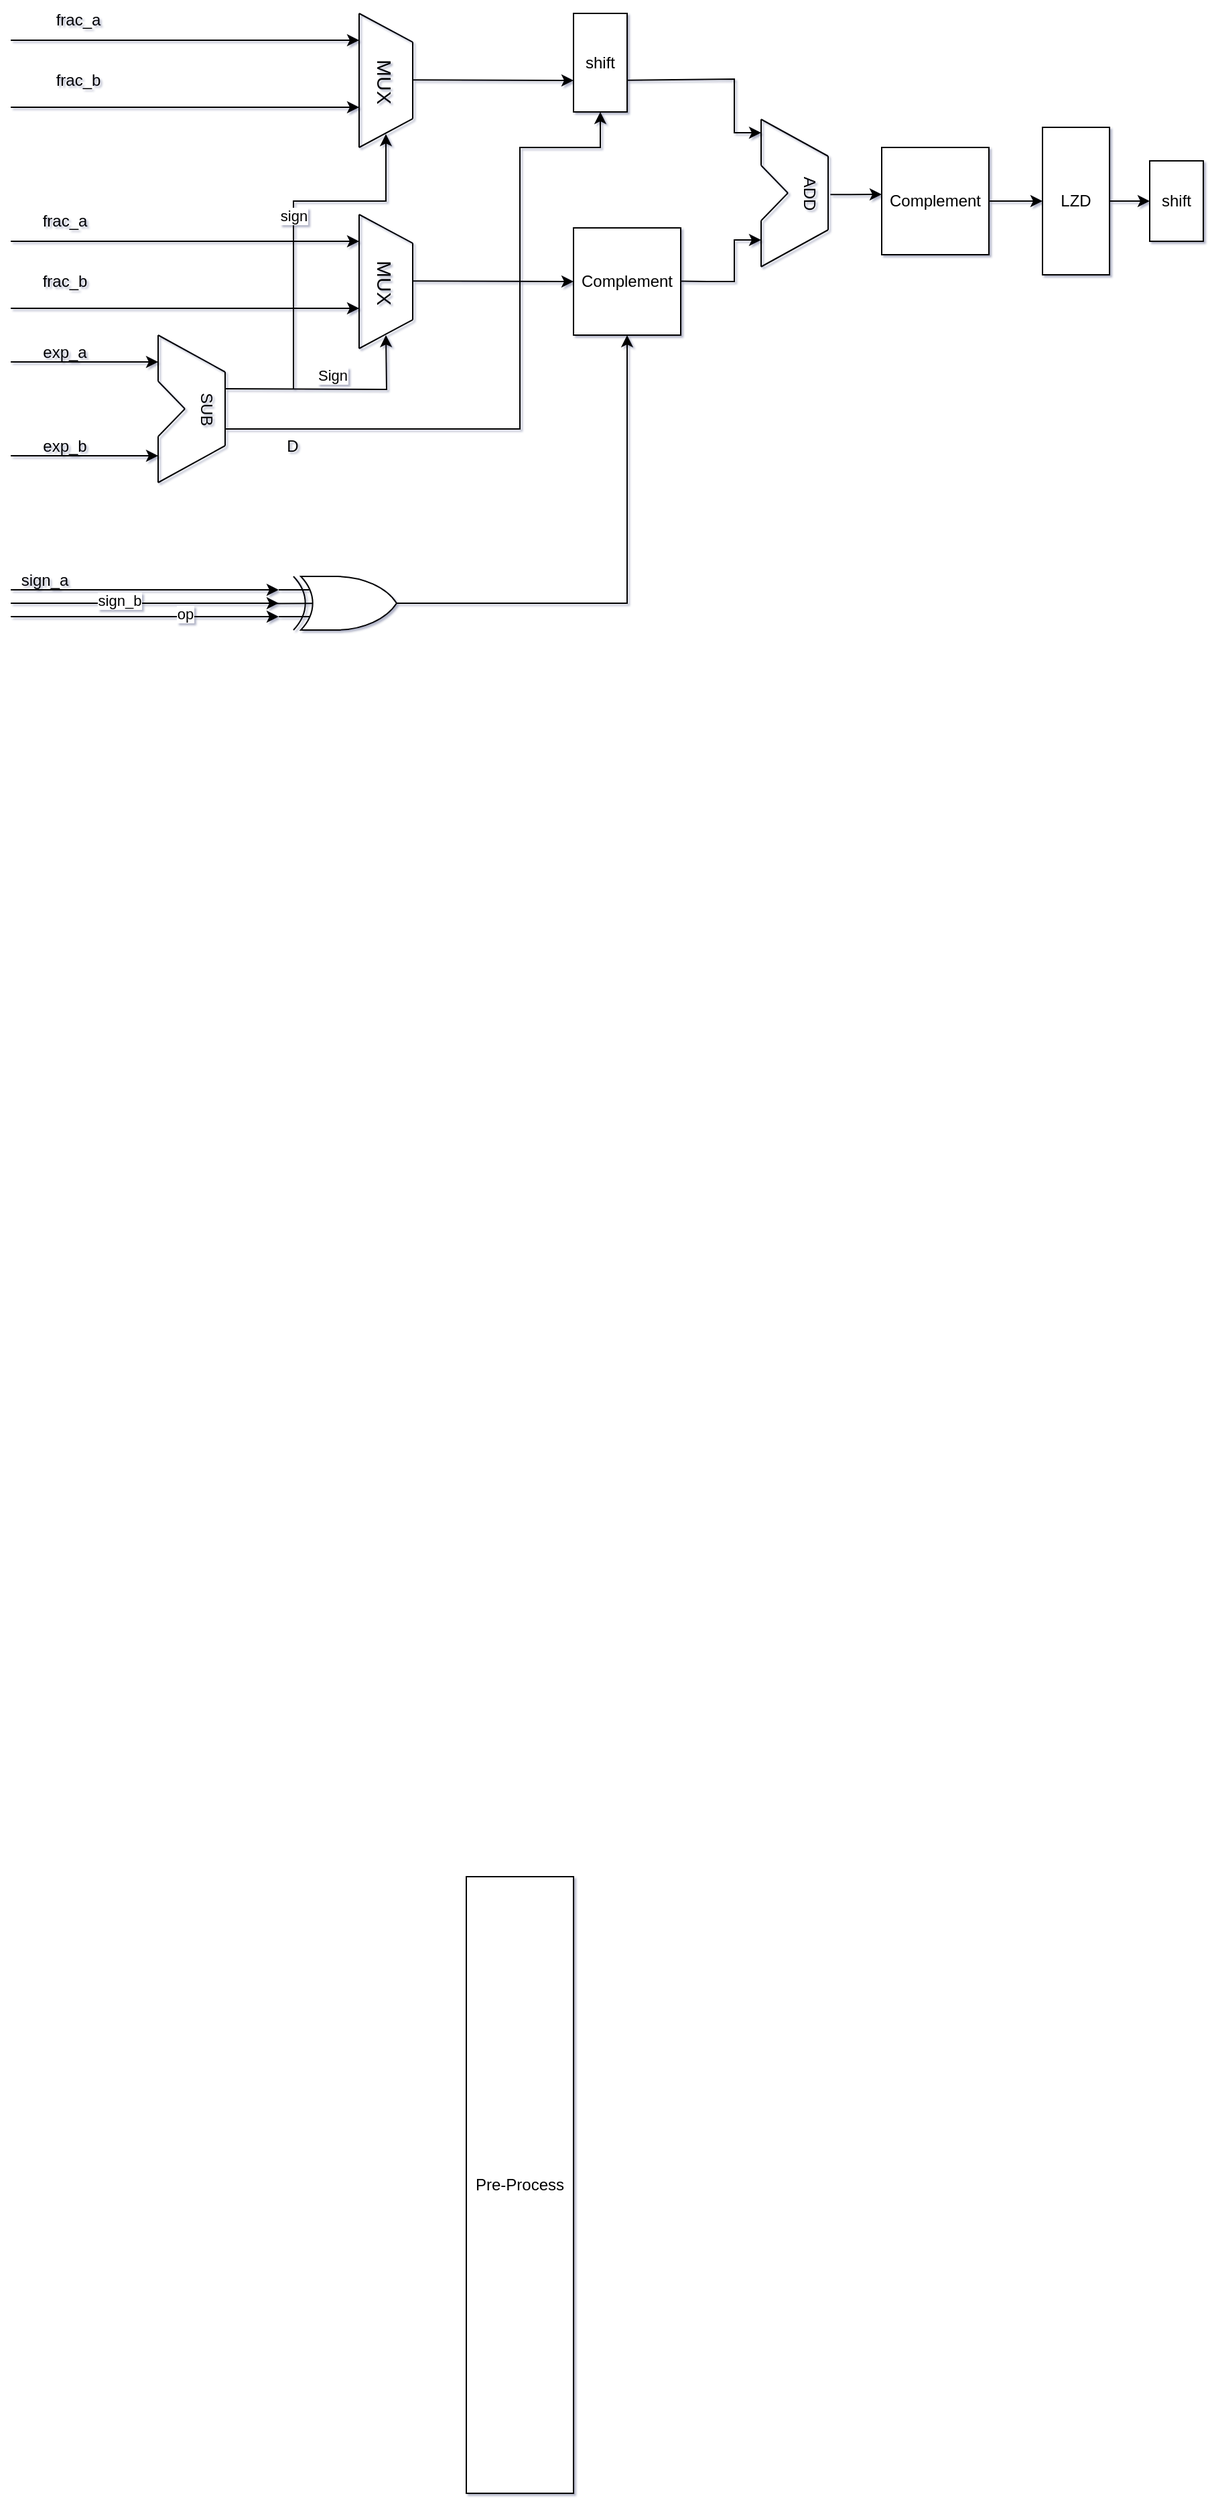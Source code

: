 <mxfile version="22.1.2" type="device">
  <diagram id="Veo9nSYYzP6D0tlLbmu8" name="第 1 页">
    <mxGraphModel dx="1420" dy="829" grid="1" gridSize="10" guides="1" tooltips="1" connect="1" arrows="1" fold="1" page="1" pageScale="1" pageWidth="2339" pageHeight="3300" background="#ffffff" math="0" shadow="1">
      <root>
        <mxCell id="0" />
        <mxCell id="1" parent="0" />
        <mxCell id="_iO_yhp-t2HHhwFX2R3x-111" value="" style="group" parent="1" vertex="1" connectable="0">
          <mxGeometry x="480" y="160" width="890" height="470" as="geometry" />
        </mxCell>
        <mxCell id="_iO_yhp-t2HHhwFX2R3x-102" value="" style="group" parent="_iO_yhp-t2HHhwFX2R3x-111" vertex="1" connectable="0">
          <mxGeometry width="890" height="470" as="geometry" />
        </mxCell>
        <mxCell id="_iO_yhp-t2HHhwFX2R3x-8" value="" style="group" parent="_iO_yhp-t2HHhwFX2R3x-102" vertex="1" connectable="0">
          <mxGeometry x="110" y="250" width="61" height="110" as="geometry" />
        </mxCell>
        <mxCell id="_iO_yhp-t2HHhwFX2R3x-9" value="" style="endArrow=none;html=1;rounded=0;" parent="_iO_yhp-t2HHhwFX2R3x-8" edge="1">
          <mxGeometry width="50" height="50" relative="1" as="geometry">
            <mxPoint as="sourcePoint" />
            <mxPoint x="50" y="27.5" as="targetPoint" />
          </mxGeometry>
        </mxCell>
        <mxCell id="_iO_yhp-t2HHhwFX2R3x-10" value="" style="endArrow=none;html=1;rounded=0;" parent="_iO_yhp-t2HHhwFX2R3x-8" edge="1">
          <mxGeometry width="50" height="50" relative="1" as="geometry">
            <mxPoint x="50" y="82.5" as="sourcePoint" />
            <mxPoint x="50" y="27.5" as="targetPoint" />
          </mxGeometry>
        </mxCell>
        <mxCell id="_iO_yhp-t2HHhwFX2R3x-11" value="" style="endArrow=none;html=1;rounded=0;" parent="_iO_yhp-t2HHhwFX2R3x-8" edge="1">
          <mxGeometry width="50" height="50" relative="1" as="geometry">
            <mxPoint y="34.375" as="sourcePoint" />
            <mxPoint as="targetPoint" />
          </mxGeometry>
        </mxCell>
        <mxCell id="_iO_yhp-t2HHhwFX2R3x-12" value="" style="endArrow=none;html=1;rounded=0;" parent="_iO_yhp-t2HHhwFX2R3x-8" edge="1">
          <mxGeometry width="50" height="50" relative="1" as="geometry">
            <mxPoint y="110" as="sourcePoint" />
            <mxPoint y="75.625" as="targetPoint" />
          </mxGeometry>
        </mxCell>
        <mxCell id="_iO_yhp-t2HHhwFX2R3x-13" value="" style="endArrow=none;html=1;rounded=0;" parent="_iO_yhp-t2HHhwFX2R3x-8" edge="1">
          <mxGeometry width="50" height="50" relative="1" as="geometry">
            <mxPoint y="110" as="sourcePoint" />
            <mxPoint x="50" y="82.5" as="targetPoint" />
          </mxGeometry>
        </mxCell>
        <mxCell id="_iO_yhp-t2HHhwFX2R3x-14" value="" style="endArrow=none;html=1;rounded=0;" parent="_iO_yhp-t2HHhwFX2R3x-8" edge="1">
          <mxGeometry width="50" height="50" relative="1" as="geometry">
            <mxPoint y="75.625" as="sourcePoint" />
            <mxPoint x="20" y="55" as="targetPoint" />
          </mxGeometry>
        </mxCell>
        <mxCell id="_iO_yhp-t2HHhwFX2R3x-15" value="" style="endArrow=none;html=1;rounded=0;" parent="_iO_yhp-t2HHhwFX2R3x-8" edge="1">
          <mxGeometry width="50" height="50" relative="1" as="geometry">
            <mxPoint y="34.375" as="sourcePoint" />
            <mxPoint x="20" y="55" as="targetPoint" />
          </mxGeometry>
        </mxCell>
        <mxCell id="_iO_yhp-t2HHhwFX2R3x-16" value="SUB" style="text;html=1;align=center;verticalAlign=middle;resizable=0;points=[];autosize=1;strokeColor=none;fillColor=none;rotation=90;" parent="_iO_yhp-t2HHhwFX2R3x-8" vertex="1">
          <mxGeometry x="11" y="40" width="50" height="30" as="geometry" />
        </mxCell>
        <mxCell id="_iO_yhp-t2HHhwFX2R3x-23" value="" style="group" parent="_iO_yhp-t2HHhwFX2R3x-102" vertex="1" connectable="0">
          <mxGeometry x="260" y="160" width="40" height="100" as="geometry" />
        </mxCell>
        <mxCell id="_iO_yhp-t2HHhwFX2R3x-24" value="" style="endArrow=none;html=1;rounded=0;" parent="_iO_yhp-t2HHhwFX2R3x-23" edge="1">
          <mxGeometry width="50" height="50" relative="1" as="geometry">
            <mxPoint as="sourcePoint" />
            <mxPoint x="40" y="21.429" as="targetPoint" />
          </mxGeometry>
        </mxCell>
        <mxCell id="_iO_yhp-t2HHhwFX2R3x-25" value="" style="endArrow=none;html=1;rounded=0;" parent="_iO_yhp-t2HHhwFX2R3x-23" edge="1">
          <mxGeometry width="50" height="50" relative="1" as="geometry">
            <mxPoint x="40" y="21.429" as="sourcePoint" />
            <mxPoint x="40" y="78.571" as="targetPoint" />
          </mxGeometry>
        </mxCell>
        <mxCell id="_iO_yhp-t2HHhwFX2R3x-26" value="" style="endArrow=none;html=1;rounded=0;" parent="_iO_yhp-t2HHhwFX2R3x-23" edge="1">
          <mxGeometry width="50" height="50" relative="1" as="geometry">
            <mxPoint x="40" y="78.571" as="sourcePoint" />
            <mxPoint y="100" as="targetPoint" />
          </mxGeometry>
        </mxCell>
        <mxCell id="_iO_yhp-t2HHhwFX2R3x-27" value="" style="endArrow=none;html=1;rounded=0;" parent="_iO_yhp-t2HHhwFX2R3x-23" edge="1">
          <mxGeometry width="50" height="50" relative="1" as="geometry">
            <mxPoint as="sourcePoint" />
            <mxPoint y="100" as="targetPoint" />
          </mxGeometry>
        </mxCell>
        <mxCell id="_iO_yhp-t2HHhwFX2R3x-28" value="&lt;font style=&quot;font-size: 15px;&quot;&gt;MUX&lt;/font&gt;" style="text;html=1;align=center;verticalAlign=middle;resizable=0;points=[];autosize=1;strokeColor=none;fillColor=none;strokeWidth=4;rotation=90;" parent="_iO_yhp-t2HHhwFX2R3x-23" vertex="1">
          <mxGeometry x="-10" y="35.714" width="60" height="30" as="geometry" />
        </mxCell>
        <mxCell id="_iO_yhp-t2HHhwFX2R3x-38" value="Sign" style="edgeStyle=orthogonalEdgeStyle;orthogonalLoop=1;jettySize=auto;html=1;rounded=0;" parent="_iO_yhp-t2HHhwFX2R3x-102" edge="1">
          <mxGeometry x="-0.007" y="10" width="80" relative="1" as="geometry">
            <mxPoint x="160" y="290" as="sourcePoint" />
            <mxPoint x="280" y="250" as="targetPoint" />
            <mxPoint as="offset" />
          </mxGeometry>
        </mxCell>
        <mxCell id="_iO_yhp-t2HHhwFX2R3x-42" value="sign" style="edgeStyle=elbowEdgeStyle;orthogonalLoop=1;jettySize=auto;html=1;rounded=0;elbow=vertical;" parent="_iO_yhp-t2HHhwFX2R3x-102" edge="1">
          <mxGeometry width="80" relative="1" as="geometry">
            <mxPoint x="211" y="290" as="sourcePoint" />
            <mxPoint x="280" y="100" as="targetPoint" />
            <Array as="points">
              <mxPoint x="240" y="150" />
            </Array>
          </mxGeometry>
        </mxCell>
        <mxCell id="_iO_yhp-t2HHhwFX2R3x-44" value="" style="group" parent="_iO_yhp-t2HHhwFX2R3x-102" vertex="1" connectable="0">
          <mxGeometry x="260" y="10" width="40" height="100" as="geometry" />
        </mxCell>
        <mxCell id="_iO_yhp-t2HHhwFX2R3x-45" value="" style="endArrow=none;html=1;rounded=0;" parent="_iO_yhp-t2HHhwFX2R3x-44" edge="1">
          <mxGeometry width="50" height="50" relative="1" as="geometry">
            <mxPoint as="sourcePoint" />
            <mxPoint x="40" y="21.429" as="targetPoint" />
          </mxGeometry>
        </mxCell>
        <mxCell id="_iO_yhp-t2HHhwFX2R3x-46" value="" style="endArrow=none;html=1;rounded=0;" parent="_iO_yhp-t2HHhwFX2R3x-44" edge="1">
          <mxGeometry width="50" height="50" relative="1" as="geometry">
            <mxPoint x="40" y="21.429" as="sourcePoint" />
            <mxPoint x="40" y="78.571" as="targetPoint" />
          </mxGeometry>
        </mxCell>
        <mxCell id="_iO_yhp-t2HHhwFX2R3x-47" value="" style="endArrow=none;html=1;rounded=0;" parent="_iO_yhp-t2HHhwFX2R3x-44" edge="1">
          <mxGeometry width="50" height="50" relative="1" as="geometry">
            <mxPoint x="40" y="78.571" as="sourcePoint" />
            <mxPoint y="100" as="targetPoint" />
          </mxGeometry>
        </mxCell>
        <mxCell id="_iO_yhp-t2HHhwFX2R3x-48" value="" style="endArrow=none;html=1;rounded=0;" parent="_iO_yhp-t2HHhwFX2R3x-44" edge="1">
          <mxGeometry width="50" height="50" relative="1" as="geometry">
            <mxPoint as="sourcePoint" />
            <mxPoint y="100" as="targetPoint" />
          </mxGeometry>
        </mxCell>
        <mxCell id="_iO_yhp-t2HHhwFX2R3x-49" value="&lt;font style=&quot;font-size: 15px;&quot;&gt;MUX&lt;/font&gt;" style="text;html=1;align=center;verticalAlign=middle;resizable=0;points=[];autosize=1;strokeColor=none;fillColor=none;strokeWidth=4;rotation=90;" parent="_iO_yhp-t2HHhwFX2R3x-44" vertex="1">
          <mxGeometry x="-10" y="35.714" width="60" height="30" as="geometry" />
        </mxCell>
        <mxCell id="_iO_yhp-t2HHhwFX2R3x-53" value="" style="edgeStyle=none;orthogonalLoop=1;jettySize=auto;html=1;rounded=0;" parent="_iO_yhp-t2HHhwFX2R3x-102" edge="1">
          <mxGeometry width="80" relative="1" as="geometry">
            <mxPoint y="30" as="sourcePoint" />
            <mxPoint x="260" y="30" as="targetPoint" />
            <Array as="points" />
          </mxGeometry>
        </mxCell>
        <mxCell id="_iO_yhp-t2HHhwFX2R3x-54" value="" style="edgeStyle=none;orthogonalLoop=1;jettySize=auto;html=1;rounded=0;" parent="_iO_yhp-t2HHhwFX2R3x-102" edge="1">
          <mxGeometry width="80" relative="1" as="geometry">
            <mxPoint y="80" as="sourcePoint" />
            <mxPoint x="260" y="80" as="targetPoint" />
            <Array as="points" />
          </mxGeometry>
        </mxCell>
        <mxCell id="_iO_yhp-t2HHhwFX2R3x-55" value="" style="edgeStyle=none;orthogonalLoop=1;jettySize=auto;html=1;rounded=0;" parent="_iO_yhp-t2HHhwFX2R3x-102" edge="1">
          <mxGeometry width="80" relative="1" as="geometry">
            <mxPoint y="180" as="sourcePoint" />
            <mxPoint x="260" y="180" as="targetPoint" />
            <Array as="points" />
          </mxGeometry>
        </mxCell>
        <mxCell id="_iO_yhp-t2HHhwFX2R3x-56" value="" style="edgeStyle=none;orthogonalLoop=1;jettySize=auto;html=1;rounded=0;" parent="_iO_yhp-t2HHhwFX2R3x-102" edge="1">
          <mxGeometry width="80" relative="1" as="geometry">
            <mxPoint y="230" as="sourcePoint" />
            <mxPoint x="260" y="230" as="targetPoint" />
            <Array as="points" />
          </mxGeometry>
        </mxCell>
        <mxCell id="_iO_yhp-t2HHhwFX2R3x-57" value="frac_a" style="text;html=1;align=center;verticalAlign=middle;resizable=0;points=[];autosize=1;strokeColor=none;fillColor=none;" parent="_iO_yhp-t2HHhwFX2R3x-102" vertex="1">
          <mxGeometry x="10" y="150" width="60" height="30" as="geometry" />
        </mxCell>
        <mxCell id="_iO_yhp-t2HHhwFX2R3x-58" value="frac_b" style="text;html=1;align=center;verticalAlign=middle;resizable=0;points=[];autosize=1;strokeColor=none;fillColor=none;" parent="_iO_yhp-t2HHhwFX2R3x-102" vertex="1">
          <mxGeometry x="10" y="195" width="60" height="30" as="geometry" />
        </mxCell>
        <mxCell id="_iO_yhp-t2HHhwFX2R3x-59" value="frac_a" style="text;html=1;align=center;verticalAlign=middle;resizable=0;points=[];autosize=1;strokeColor=none;fillColor=none;" parent="_iO_yhp-t2HHhwFX2R3x-102" vertex="1">
          <mxGeometry x="20" width="60" height="30" as="geometry" />
        </mxCell>
        <mxCell id="_iO_yhp-t2HHhwFX2R3x-60" value="frac_b" style="text;html=1;align=center;verticalAlign=middle;resizable=0;points=[];autosize=1;strokeColor=none;fillColor=none;" parent="_iO_yhp-t2HHhwFX2R3x-102" vertex="1">
          <mxGeometry x="20" y="45" width="60" height="30" as="geometry" />
        </mxCell>
        <mxCell id="_iO_yhp-t2HHhwFX2R3x-61" value="" style="edgeStyle=none;orthogonalLoop=1;jettySize=auto;html=1;rounded=0;" parent="_iO_yhp-t2HHhwFX2R3x-102" edge="1">
          <mxGeometry width="80" relative="1" as="geometry">
            <mxPoint x="300" y="59.58" as="sourcePoint" />
            <mxPoint x="420" y="60" as="targetPoint" />
            <Array as="points" />
          </mxGeometry>
        </mxCell>
        <mxCell id="_iO_yhp-t2HHhwFX2R3x-62" value="" style="edgeStyle=none;orthogonalLoop=1;jettySize=auto;html=1;rounded=0;" parent="_iO_yhp-t2HHhwFX2R3x-102" edge="1">
          <mxGeometry width="80" relative="1" as="geometry">
            <mxPoint x="300" y="209.58" as="sourcePoint" />
            <mxPoint x="420" y="210" as="targetPoint" />
            <Array as="points" />
          </mxGeometry>
        </mxCell>
        <mxCell id="_iO_yhp-t2HHhwFX2R3x-65" value="Complement" style="whiteSpace=wrap;html=1;aspect=fixed;rotation=0;" parent="_iO_yhp-t2HHhwFX2R3x-102" vertex="1">
          <mxGeometry x="420" y="170" width="80" height="80" as="geometry" />
        </mxCell>
        <mxCell id="_iO_yhp-t2HHhwFX2R3x-68" value="shift" style="rounded=0;whiteSpace=wrap;html=1;" parent="_iO_yhp-t2HHhwFX2R3x-102" vertex="1">
          <mxGeometry x="420" y="10" width="40" height="73.5" as="geometry" />
        </mxCell>
        <mxCell id="_iO_yhp-t2HHhwFX2R3x-69" value="" style="edgeStyle=none;orthogonalLoop=1;jettySize=auto;html=1;rounded=0;entryX=0.5;entryY=1;entryDx=0;entryDy=0;" parent="_iO_yhp-t2HHhwFX2R3x-102" target="_iO_yhp-t2HHhwFX2R3x-68" edge="1">
          <mxGeometry width="80" relative="1" as="geometry">
            <mxPoint x="160" y="320" as="sourcePoint" />
            <mxPoint x="470" y="110" as="targetPoint" />
            <Array as="points">
              <mxPoint x="380" y="320" />
              <mxPoint x="380" y="110" />
              <mxPoint x="440" y="110" />
            </Array>
          </mxGeometry>
        </mxCell>
        <mxCell id="_iO_yhp-t2HHhwFX2R3x-70" value="D" style="text;html=1;align=center;verticalAlign=middle;resizable=0;points=[];autosize=1;strokeColor=none;fillColor=none;" parent="_iO_yhp-t2HHhwFX2R3x-102" vertex="1">
          <mxGeometry x="195" y="318" width="30" height="30" as="geometry" />
        </mxCell>
        <mxCell id="_iO_yhp-t2HHhwFX2R3x-71" value="" style="edgeStyle=none;orthogonalLoop=1;jettySize=auto;html=1;rounded=0;" parent="_iO_yhp-t2HHhwFX2R3x-102" edge="1">
          <mxGeometry width="80" relative="1" as="geometry">
            <mxPoint y="270" as="sourcePoint" />
            <mxPoint x="110" y="270" as="targetPoint" />
            <Array as="points" />
          </mxGeometry>
        </mxCell>
        <mxCell id="_iO_yhp-t2HHhwFX2R3x-72" value="" style="edgeStyle=none;orthogonalLoop=1;jettySize=auto;html=1;rounded=0;" parent="_iO_yhp-t2HHhwFX2R3x-102" edge="1">
          <mxGeometry width="80" relative="1" as="geometry">
            <mxPoint y="340" as="sourcePoint" />
            <mxPoint x="110" y="340" as="targetPoint" />
            <Array as="points" />
          </mxGeometry>
        </mxCell>
        <mxCell id="_iO_yhp-t2HHhwFX2R3x-73" value="exp_a" style="text;html=1;align=center;verticalAlign=middle;resizable=0;points=[];autosize=1;strokeColor=none;fillColor=none;" parent="_iO_yhp-t2HHhwFX2R3x-102" vertex="1">
          <mxGeometry x="10" y="248" width="60" height="30" as="geometry" />
        </mxCell>
        <mxCell id="_iO_yhp-t2HHhwFX2R3x-74" value="exp_b" style="text;html=1;align=center;verticalAlign=middle;resizable=0;points=[];autosize=1;strokeColor=none;fillColor=none;" parent="_iO_yhp-t2HHhwFX2R3x-102" vertex="1">
          <mxGeometry x="10" y="318" width="60" height="30" as="geometry" />
        </mxCell>
        <mxCell id="_iO_yhp-t2HHhwFX2R3x-75" value="" style="group" parent="_iO_yhp-t2HHhwFX2R3x-102" vertex="1" connectable="0">
          <mxGeometry x="560" y="89" width="50" height="110" as="geometry" />
        </mxCell>
        <mxCell id="_iO_yhp-t2HHhwFX2R3x-76" value="" style="endArrow=none;html=1;rounded=0;" parent="_iO_yhp-t2HHhwFX2R3x-75" edge="1">
          <mxGeometry width="50" height="50" relative="1" as="geometry">
            <mxPoint as="sourcePoint" />
            <mxPoint x="50" y="27.5" as="targetPoint" />
          </mxGeometry>
        </mxCell>
        <mxCell id="_iO_yhp-t2HHhwFX2R3x-77" value="" style="endArrow=none;html=1;rounded=0;" parent="_iO_yhp-t2HHhwFX2R3x-75" edge="1">
          <mxGeometry width="50" height="50" relative="1" as="geometry">
            <mxPoint x="50" y="82.5" as="sourcePoint" />
            <mxPoint x="50" y="27.5" as="targetPoint" />
          </mxGeometry>
        </mxCell>
        <mxCell id="_iO_yhp-t2HHhwFX2R3x-78" value="" style="endArrow=none;html=1;rounded=0;" parent="_iO_yhp-t2HHhwFX2R3x-75" edge="1">
          <mxGeometry width="50" height="50" relative="1" as="geometry">
            <mxPoint y="34.375" as="sourcePoint" />
            <mxPoint as="targetPoint" />
          </mxGeometry>
        </mxCell>
        <mxCell id="_iO_yhp-t2HHhwFX2R3x-79" value="" style="endArrow=none;html=1;rounded=0;" parent="_iO_yhp-t2HHhwFX2R3x-75" edge="1">
          <mxGeometry width="50" height="50" relative="1" as="geometry">
            <mxPoint y="110" as="sourcePoint" />
            <mxPoint y="75.625" as="targetPoint" />
          </mxGeometry>
        </mxCell>
        <mxCell id="_iO_yhp-t2HHhwFX2R3x-80" value="" style="endArrow=none;html=1;rounded=0;" parent="_iO_yhp-t2HHhwFX2R3x-75" edge="1">
          <mxGeometry width="50" height="50" relative="1" as="geometry">
            <mxPoint y="110" as="sourcePoint" />
            <mxPoint x="50" y="82.5" as="targetPoint" />
          </mxGeometry>
        </mxCell>
        <mxCell id="_iO_yhp-t2HHhwFX2R3x-81" value="" style="endArrow=none;html=1;rounded=0;" parent="_iO_yhp-t2HHhwFX2R3x-75" edge="1">
          <mxGeometry width="50" height="50" relative="1" as="geometry">
            <mxPoint y="75.625" as="sourcePoint" />
            <mxPoint x="20" y="55" as="targetPoint" />
          </mxGeometry>
        </mxCell>
        <mxCell id="_iO_yhp-t2HHhwFX2R3x-82" value="" style="endArrow=none;html=1;rounded=0;" parent="_iO_yhp-t2HHhwFX2R3x-75" edge="1">
          <mxGeometry width="50" height="50" relative="1" as="geometry">
            <mxPoint y="34.375" as="sourcePoint" />
            <mxPoint x="20" y="55" as="targetPoint" />
          </mxGeometry>
        </mxCell>
        <mxCell id="_iO_yhp-t2HHhwFX2R3x-83" value="ADD" style="text;html=1;align=center;verticalAlign=middle;resizable=0;points=[];autosize=1;strokeColor=none;fillColor=none;rotation=90;" parent="_iO_yhp-t2HHhwFX2R3x-75" vertex="1">
          <mxGeometry x="11" y="40" width="50" height="30" as="geometry" />
        </mxCell>
        <mxCell id="_iO_yhp-t2HHhwFX2R3x-84" value="" style="edgeStyle=none;orthogonalLoop=1;jettySize=auto;html=1;rounded=0;exitX=0.992;exitY=0.678;exitDx=0;exitDy=0;exitPerimeter=0;" parent="_iO_yhp-t2HHhwFX2R3x-102" source="_iO_yhp-t2HHhwFX2R3x-68" edge="1">
          <mxGeometry width="80" relative="1" as="geometry">
            <mxPoint x="500" y="58.71" as="sourcePoint" />
            <mxPoint x="560" y="99" as="targetPoint" />
            <Array as="points">
              <mxPoint x="540" y="59" />
              <mxPoint x="540" y="99" />
            </Array>
          </mxGeometry>
        </mxCell>
        <mxCell id="_iO_yhp-t2HHhwFX2R3x-85" value="" style="edgeStyle=none;orthogonalLoop=1;jettySize=auto;html=1;rounded=0;" parent="_iO_yhp-t2HHhwFX2R3x-102" edge="1">
          <mxGeometry width="80" relative="1" as="geometry">
            <mxPoint x="500" y="209.71" as="sourcePoint" />
            <mxPoint x="560" y="179" as="targetPoint" />
            <Array as="points">
              <mxPoint x="520" y="210" />
              <mxPoint x="540" y="210" />
              <mxPoint x="540" y="179" />
            </Array>
          </mxGeometry>
        </mxCell>
        <mxCell id="_iO_yhp-t2HHhwFX2R3x-87" value="Complement" style="whiteSpace=wrap;html=1;aspect=fixed;rotation=0;" parent="_iO_yhp-t2HHhwFX2R3x-102" vertex="1">
          <mxGeometry x="650" y="110" width="80" height="80" as="geometry" />
        </mxCell>
        <mxCell id="_iO_yhp-t2HHhwFX2R3x-88" value="" style="edgeStyle=none;orthogonalLoop=1;jettySize=auto;html=1;rounded=0;exitX=0.523;exitY=-0.023;exitDx=0;exitDy=0;exitPerimeter=0;" parent="_iO_yhp-t2HHhwFX2R3x-102" source="_iO_yhp-t2HHhwFX2R3x-83" edge="1">
          <mxGeometry width="80" relative="1" as="geometry">
            <mxPoint x="620" y="140" as="sourcePoint" />
            <mxPoint x="650" y="145" as="targetPoint" />
            <Array as="points" />
          </mxGeometry>
        </mxCell>
        <mxCell id="_iO_yhp-t2HHhwFX2R3x-96" style="edgeStyle=elbowEdgeStyle;rounded=0;orthogonalLoop=1;jettySize=auto;html=1;entryX=0.25;entryY=1;entryDx=0;entryDy=0;exitX=1;exitY=0.5;exitDx=0;exitDy=0;exitPerimeter=0;" parent="_iO_yhp-t2HHhwFX2R3x-102" source="_iO_yhp-t2HHhwFX2R3x-90" edge="1">
          <mxGeometry relative="1" as="geometry">
            <mxPoint x="460" y="250" as="targetPoint" />
            <mxPoint x="330" y="450" as="sourcePoint" />
            <Array as="points">
              <mxPoint x="460" y="450" />
            </Array>
          </mxGeometry>
        </mxCell>
        <mxCell id="_iO_yhp-t2HHhwFX2R3x-90" value="" style="verticalLabelPosition=bottom;shadow=0;dashed=0;align=center;html=1;verticalAlign=top;shape=mxgraph.electrical.logic_gates.logic_gate;operation=xor;" parent="_iO_yhp-t2HHhwFX2R3x-102" vertex="1">
          <mxGeometry x="200" y="430" width="110" height="40" as="geometry" />
        </mxCell>
        <mxCell id="_iO_yhp-t2HHhwFX2R3x-92" value="" style="edgeStyle=none;orthogonalLoop=1;jettySize=auto;html=1;rounded=0;entryX=0;entryY=0.25;entryDx=0;entryDy=0;entryPerimeter=0;" parent="_iO_yhp-t2HHhwFX2R3x-102" target="_iO_yhp-t2HHhwFX2R3x-90" edge="1">
          <mxGeometry width="80" relative="1" as="geometry">
            <mxPoint y="440" as="sourcePoint" />
            <mxPoint x="190" y="430" as="targetPoint" />
            <Array as="points" />
          </mxGeometry>
        </mxCell>
        <mxCell id="_iO_yhp-t2HHhwFX2R3x-93" value="" style="endArrow=none;html=1;rounded=0;entryX=0.229;entryY=0.502;entryDx=0;entryDy=0;entryPerimeter=0;" parent="_iO_yhp-t2HHhwFX2R3x-102" target="_iO_yhp-t2HHhwFX2R3x-90" edge="1">
          <mxGeometry width="50" height="50" relative="1" as="geometry">
            <mxPoint x="197.3" y="450.26" as="sourcePoint" />
            <mxPoint x="222.71" y="449.74" as="targetPoint" />
            <Array as="points">
              <mxPoint x="197.3" y="450.26" />
            </Array>
          </mxGeometry>
        </mxCell>
        <mxCell id="_iO_yhp-t2HHhwFX2R3x-94" value="" style="edgeStyle=none;orthogonalLoop=1;jettySize=auto;html=1;rounded=0;entryX=0;entryY=0.25;entryDx=0;entryDy=0;entryPerimeter=0;" parent="_iO_yhp-t2HHhwFX2R3x-102" edge="1">
          <mxGeometry width="80" relative="1" as="geometry">
            <mxPoint x="110" y="460" as="sourcePoint" />
            <mxPoint x="200" y="460" as="targetPoint" />
            <Array as="points" />
          </mxGeometry>
        </mxCell>
        <mxCell id="_iO_yhp-t2HHhwFX2R3x-110" value="op" style="edgeLabel;html=1;align=center;verticalAlign=middle;resizable=0;points=[];" parent="_iO_yhp-t2HHhwFX2R3x-94" vertex="1" connectable="0">
          <mxGeometry x="-0.556" y="2" relative="1" as="geometry">
            <mxPoint as="offset" />
          </mxGeometry>
        </mxCell>
        <mxCell id="_iO_yhp-t2HHhwFX2R3x-95" value="" style="edgeStyle=none;orthogonalLoop=1;jettySize=auto;html=1;rounded=0;entryX=0;entryY=0.25;entryDx=0;entryDy=0;entryPerimeter=0;" parent="_iO_yhp-t2HHhwFX2R3x-102" edge="1">
          <mxGeometry width="80" relative="1" as="geometry">
            <mxPoint y="450" as="sourcePoint" />
            <mxPoint x="200" y="449.97" as="targetPoint" />
            <Array as="points" />
          </mxGeometry>
        </mxCell>
        <mxCell id="_iO_yhp-t2HHhwFX2R3x-109" value="sign_b" style="edgeLabel;html=1;align=center;verticalAlign=middle;resizable=0;points=[];" parent="_iO_yhp-t2HHhwFX2R3x-95" vertex="1" connectable="0">
          <mxGeometry x="-0.19" y="2" relative="1" as="geometry">
            <mxPoint as="offset" />
          </mxGeometry>
        </mxCell>
        <mxCell id="_iO_yhp-t2HHhwFX2R3x-97" value="LZD" style="rounded=0;whiteSpace=wrap;html=1;" parent="_iO_yhp-t2HHhwFX2R3x-102" vertex="1">
          <mxGeometry x="770" y="95" width="50" height="110" as="geometry" />
        </mxCell>
        <mxCell id="_iO_yhp-t2HHhwFX2R3x-98" style="edgeStyle=elbowEdgeStyle;rounded=0;orthogonalLoop=1;jettySize=auto;html=1;exitX=1;exitY=0.5;exitDx=0;exitDy=0;entryX=0;entryY=0.5;entryDx=0;entryDy=0;" parent="_iO_yhp-t2HHhwFX2R3x-102" source="_iO_yhp-t2HHhwFX2R3x-87" target="_iO_yhp-t2HHhwFX2R3x-97" edge="1">
          <mxGeometry relative="1" as="geometry" />
        </mxCell>
        <mxCell id="_iO_yhp-t2HHhwFX2R3x-99" value="shift" style="rounded=0;whiteSpace=wrap;html=1;" parent="_iO_yhp-t2HHhwFX2R3x-102" vertex="1">
          <mxGeometry x="850" y="120" width="40" height="60" as="geometry" />
        </mxCell>
        <mxCell id="_iO_yhp-t2HHhwFX2R3x-100" style="edgeStyle=elbowEdgeStyle;rounded=0;orthogonalLoop=1;jettySize=auto;html=1;exitX=1;exitY=0.5;exitDx=0;exitDy=0;entryX=0;entryY=0.5;entryDx=0;entryDy=0;" parent="_iO_yhp-t2HHhwFX2R3x-102" source="_iO_yhp-t2HHhwFX2R3x-97" target="_iO_yhp-t2HHhwFX2R3x-99" edge="1">
          <mxGeometry relative="1" as="geometry" />
        </mxCell>
        <mxCell id="_iO_yhp-t2HHhwFX2R3x-107" value="sign_a" style="text;html=1;align=center;verticalAlign=middle;resizable=0;points=[];autosize=1;strokeColor=none;fillColor=none;" parent="_iO_yhp-t2HHhwFX2R3x-102" vertex="1">
          <mxGeometry x="-5" y="418" width="60" height="30" as="geometry" />
        </mxCell>
        <mxCell id="_iO_yhp-t2HHhwFX2R3x-106" value="" style="endArrow=none;html=1;rounded=0;" parent="_iO_yhp-t2HHhwFX2R3x-111" edge="1">
          <mxGeometry width="50" height="50" relative="1" as="geometry">
            <mxPoint y="460" as="sourcePoint" />
            <mxPoint x="110" y="460" as="targetPoint" />
          </mxGeometry>
        </mxCell>
        <mxCell id="_iO_yhp-t2HHhwFX2R3x-252" value="Pre-Process" style="rounded=0;whiteSpace=wrap;html=1;" parent="1" vertex="1">
          <mxGeometry x="820" y="1560" width="80" height="460" as="geometry" />
        </mxCell>
      </root>
    </mxGraphModel>
  </diagram>
</mxfile>
